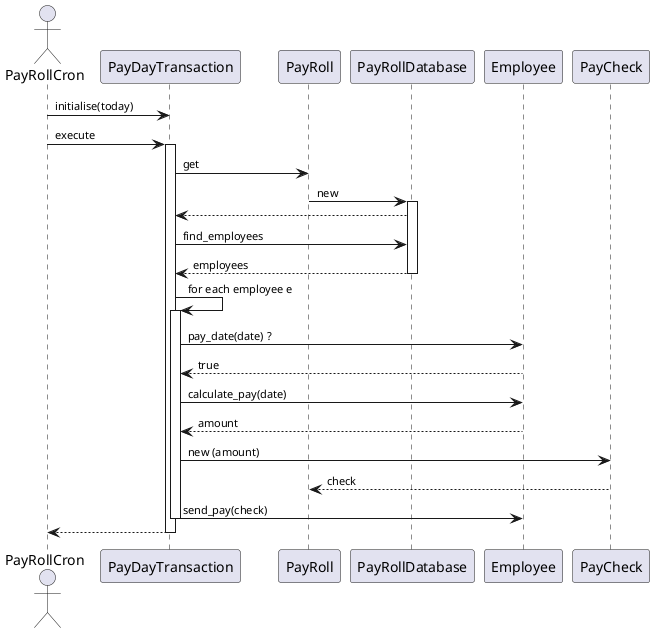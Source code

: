 @startuml

'''''''''''''''''''''''''''''''''''''''''''''''''
' define diagram participants
'''''''''''''''''''''''''''''''''''''''''''''''''
actor PayRollCron
participant PayDayTransaction
participant PayRoll
participant PayRollDatabase
participant Employee
participant PayCheck


skinparam sequence {
    ActorFontName Arial
    ActorFontSize 11

    ParticipantFontName Arial
    ParticipantFontSize 11

    ArrowFontName Arial
    ArrowFontSize 11
}

'''''''''''''''''''''''''''''''''''''''''''''''''
' describe sequence of events
'''''''''''''''''''''''''''''''''''''''''''''''''
PayRollCron->PayDayTransaction: initialise(today)

PayRollCron->PayDayTransaction: execute

activate PayDayTransaction

PayDayTransaction->PayRoll: get

PayRoll->PayRollDatabase: new

activate PayRollDatabase
PayRollDatabase-->PayDayTransaction

PayDayTransaction->PayRollDatabase: find_employees
PayRollDatabase-->PayDayTransaction: employees

deactivate PayRollDatabase

PayDayTransaction->PayDayTransaction: for each employee e
activate PayDayTransaction
PayDayTransaction->Employee: pay_date(date) ?
Employee-->PayDayTransaction: true
PayDayTransaction->Employee: calculate_pay(date)
Employee-->PayDayTransaction: amount
PayDayTransaction->PayCheck: new (amount)
PayCheck-->PayRoll: check

PayDayTransaction->Employee: send_pay(check)

deactivate PayDayTransaction

PayDayTransaction-->PayRollCron:

deactivate PayDayTransaction
@enduml